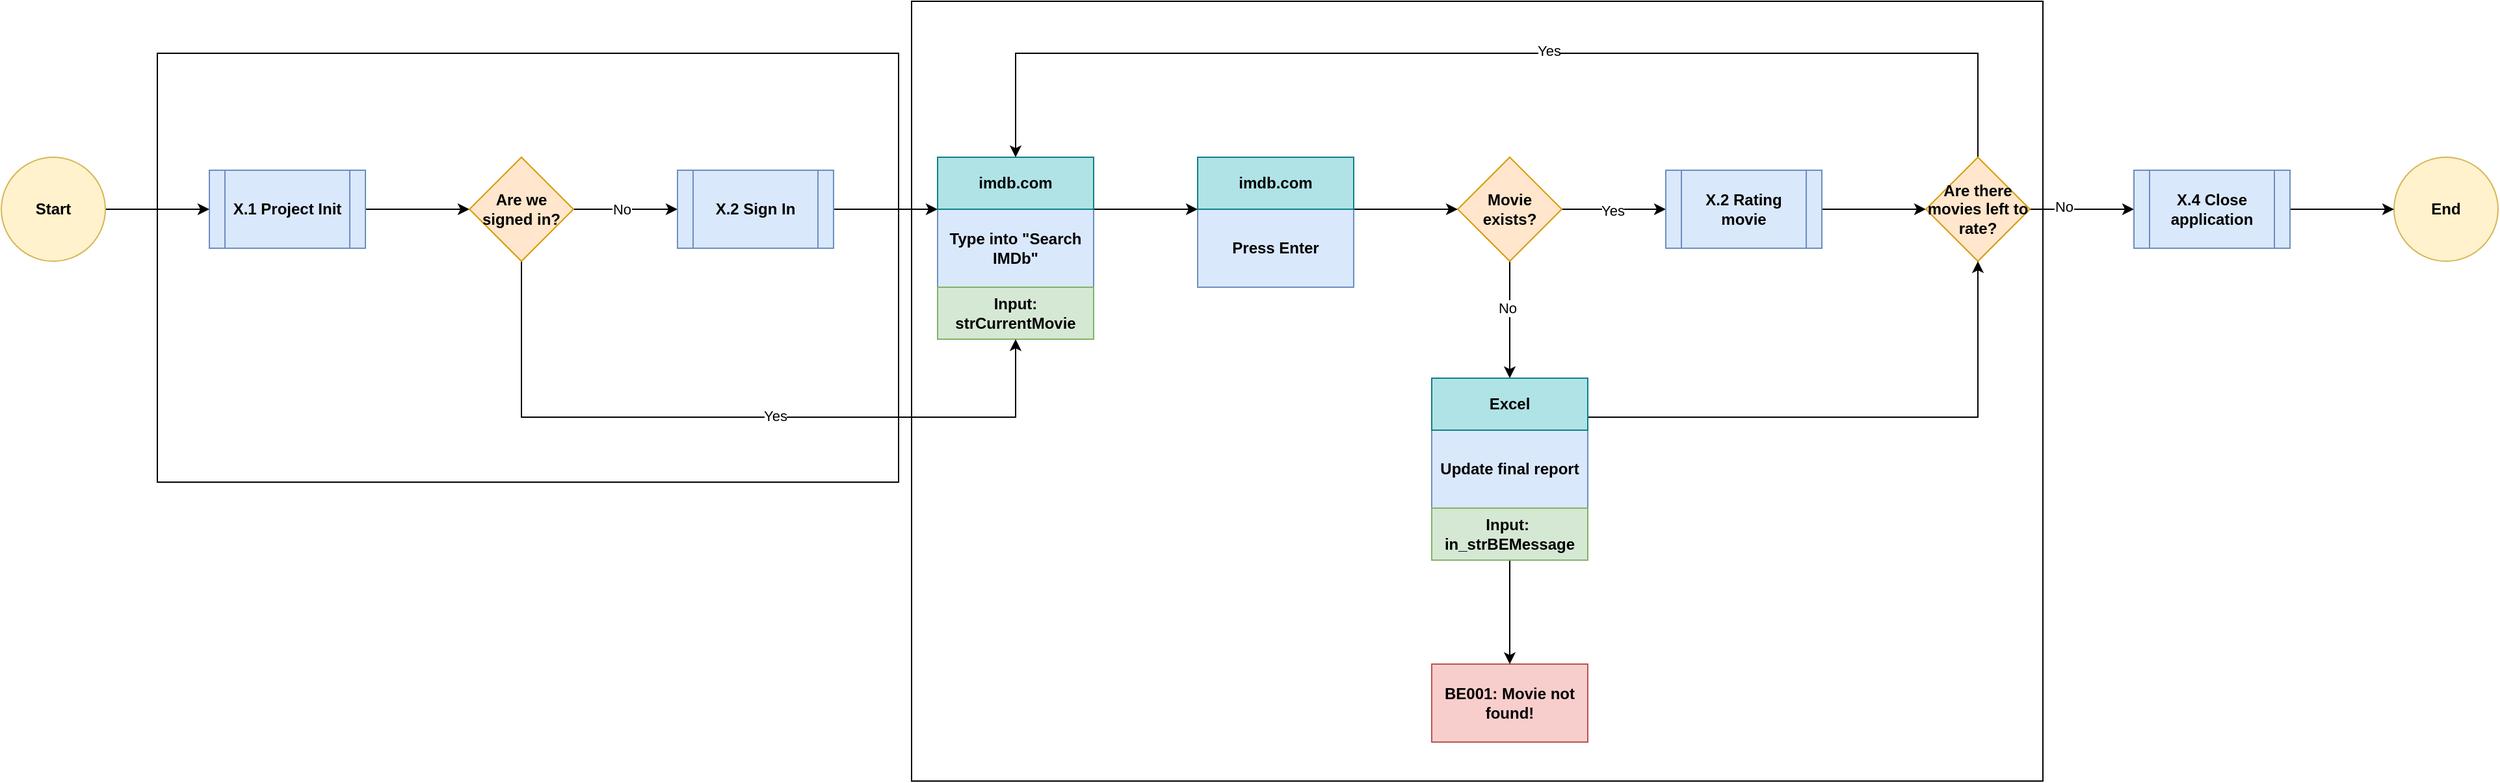 <mxfile version="24.7.5" pages="5">
  <diagram name="TO-BE Map" id="LA7Jc8SzwwhFVGoKOKrb">
    <mxGraphModel dx="1644" dy="957" grid="1" gridSize="10" guides="1" tooltips="1" connect="1" arrows="1" fold="1" page="1" pageScale="1" pageWidth="850" pageHeight="1100" math="0" shadow="0">
      <root>
        <mxCell id="0" />
        <mxCell id="1" parent="0" />
        <mxCell id="N20dZhzlj4_oTYX2xRe0-3" value="" style="rounded=0;whiteSpace=wrap;html=1;" vertex="1" parent="1">
          <mxGeometry x="820" y="120" width="870" height="600" as="geometry" />
        </mxCell>
        <mxCell id="N20dZhzlj4_oTYX2xRe0-1" value="" style="rounded=0;whiteSpace=wrap;html=1;" vertex="1" parent="1">
          <mxGeometry x="240" y="160" width="570" height="330" as="geometry" />
        </mxCell>
        <mxCell id="mpC3ermnXlybXdiojKQo-133" style="edgeStyle=orthogonalEdgeStyle;rounded=0;orthogonalLoop=1;jettySize=auto;html=1;exitX=1;exitY=0.5;exitDx=0;exitDy=0;entryX=0;entryY=0;entryDx=0;entryDy=0;" parent="1" edge="1">
          <mxGeometry relative="1" as="geometry">
            <Array as="points">
              <mxPoint x="460" y="280" />
              <mxPoint x="460" y="280" />
            </Array>
            <mxPoint x="400.0" y="280" as="sourcePoint" />
            <mxPoint x="480" y="280" as="targetPoint" />
          </mxGeometry>
        </mxCell>
        <mxCell id="mpC3ermnXlybXdiojKQo-112" style="edgeStyle=orthogonalEdgeStyle;rounded=0;orthogonalLoop=1;jettySize=auto;html=1;exitX=1;exitY=1;exitDx=0;exitDy=0;entryX=0;entryY=0;entryDx=0;entryDy=0;" parent="1" target="mpC3ermnXlybXdiojKQo-16" edge="1">
          <mxGeometry relative="1" as="geometry">
            <Array as="points">
              <mxPoint x="780" y="280" />
              <mxPoint x="780" y="280" />
            </Array>
            <mxPoint x="760" y="280" as="sourcePoint" />
          </mxGeometry>
        </mxCell>
        <mxCell id="3oQfLvdaNiI4-PdJesQW-7" style="edgeStyle=orthogonalEdgeStyle;rounded=0;orthogonalLoop=1;jettySize=auto;html=1;exitX=1;exitY=0;exitDx=0;exitDy=0;entryX=0;entryY=0;entryDx=0;entryDy=0;" parent="1" source="mpC3ermnXlybXdiojKQo-16" target="3oQfLvdaNiI4-PdJesQW-5" edge="1">
          <mxGeometry relative="1" as="geometry">
            <Array as="points">
              <mxPoint x="1000" y="280" />
              <mxPoint x="1000" y="280" />
            </Array>
          </mxGeometry>
        </mxCell>
        <mxCell id="mpC3ermnXlybXdiojKQo-16" value="Type into &quot;Search IMDb&quot;" style="rounded=0;whiteSpace=wrap;html=1;fillColor=#dae8fc;strokeColor=#6c8ebf;fontStyle=1" parent="1" vertex="1">
          <mxGeometry x="840" y="280" width="120" height="60" as="geometry" />
        </mxCell>
        <mxCell id="mpC3ermnXlybXdiojKQo-17" value="Input: strCurrentMovie" style="rounded=0;whiteSpace=wrap;html=1;fillColor=#d5e8d4;strokeColor=#82b366;fontStyle=1" parent="1" vertex="1">
          <mxGeometry x="840" y="340" width="120" height="40" as="geometry" />
        </mxCell>
        <mxCell id="mpC3ermnXlybXdiojKQo-18" value="imdb.com" style="rounded=0;whiteSpace=wrap;html=1;strokeColor=#0e8088;fontStyle=1;fillColor=#b0e3e6;" parent="1" vertex="1">
          <mxGeometry x="840" y="240" width="120" height="40" as="geometry" />
        </mxCell>
        <mxCell id="mpC3ermnXlybXdiojKQo-137" style="edgeStyle=orthogonalEdgeStyle;rounded=0;orthogonalLoop=1;jettySize=auto;html=1;exitX=0.5;exitY=1;exitDx=0;exitDy=0;entryX=0.5;entryY=0;entryDx=0;entryDy=0;" parent="1" source="mpC3ermnXlybXdiojKQo-20" target="mpC3ermnXlybXdiojKQo-136" edge="1">
          <mxGeometry relative="1" as="geometry" />
        </mxCell>
        <mxCell id="5IAeZISFARqo-vEUPv-2-1" value="No" style="edgeLabel;html=1;align=center;verticalAlign=middle;resizable=0;points=[];" parent="mpC3ermnXlybXdiojKQo-137" vertex="1" connectable="0">
          <mxGeometry x="-0.2" y="-2" relative="1" as="geometry">
            <mxPoint as="offset" />
          </mxGeometry>
        </mxCell>
        <mxCell id="3oQfLvdaNiI4-PdJesQW-3" style="edgeStyle=orthogonalEdgeStyle;rounded=0;orthogonalLoop=1;jettySize=auto;html=1;exitX=1;exitY=0.5;exitDx=0;exitDy=0;entryX=0;entryY=0;entryDx=0;entryDy=0;" parent="1" source="mpC3ermnXlybXdiojKQo-20" edge="1">
          <mxGeometry relative="1" as="geometry">
            <Array as="points">
              <mxPoint x="1380" y="280" />
              <mxPoint x="1380" y="280" />
            </Array>
            <mxPoint x="1400" y="280" as="targetPoint" />
          </mxGeometry>
        </mxCell>
        <mxCell id="3oQfLvdaNiI4-PdJesQW-4" value="Yes" style="edgeLabel;html=1;align=center;verticalAlign=middle;resizable=0;points=[];" parent="3oQfLvdaNiI4-PdJesQW-3" vertex="1" connectable="0">
          <mxGeometry x="-0.039" y="-1" relative="1" as="geometry">
            <mxPoint as="offset" />
          </mxGeometry>
        </mxCell>
        <mxCell id="mpC3ermnXlybXdiojKQo-20" value="Movie exists?" style="rhombus;whiteSpace=wrap;html=1;fillColor=#ffe6cc;strokeColor=#d79b00;fontStyle=1" parent="1" vertex="1">
          <mxGeometry x="1240" y="240" width="80" height="80" as="geometry" />
        </mxCell>
        <mxCell id="mpC3ermnXlybXdiojKQo-22" value="BE001: Movie not found!" style="rounded=0;whiteSpace=wrap;html=1;fillColor=#f8cecc;strokeColor=#b85450;fontStyle=1" parent="1" vertex="1">
          <mxGeometry x="1220" y="630" width="120" height="60" as="geometry" />
        </mxCell>
        <mxCell id="mpC3ermnXlybXdiojKQo-125" style="edgeStyle=orthogonalEdgeStyle;rounded=0;orthogonalLoop=1;jettySize=auto;html=1;exitX=1;exitY=0;exitDx=0;exitDy=0;" parent="1" target="mpC3ermnXlybXdiojKQo-116" edge="1">
          <mxGeometry relative="1" as="geometry">
            <Array as="points">
              <mxPoint x="1550" y="280" />
              <mxPoint x="1550" y="280" />
            </Array>
            <mxPoint x="1520" y="280" as="sourcePoint" />
          </mxGeometry>
        </mxCell>
        <mxCell id="mpC3ermnXlybXdiojKQo-101" value="End" style="ellipse;whiteSpace=wrap;html=1;aspect=fixed;fillColor=#fff2cc;strokeColor=#d6b656;fontStyle=1" parent="1" vertex="1">
          <mxGeometry x="1960" y="240" width="80" height="80" as="geometry" />
        </mxCell>
        <mxCell id="mpC3ermnXlybXdiojKQo-108" style="edgeStyle=orthogonalEdgeStyle;rounded=0;orthogonalLoop=1;jettySize=auto;html=1;exitX=1;exitY=0.5;exitDx=0;exitDy=0;entryX=0;entryY=1;entryDx=0;entryDy=0;" parent="1" source="mpC3ermnXlybXdiojKQo-106" edge="1">
          <mxGeometry relative="1" as="geometry">
            <Array as="points">
              <mxPoint x="610" y="280" />
              <mxPoint x="610" y="280" />
            </Array>
            <mxPoint x="640" y="280" as="targetPoint" />
          </mxGeometry>
        </mxCell>
        <mxCell id="mpC3ermnXlybXdiojKQo-109" value="No" style="edgeLabel;html=1;align=center;verticalAlign=middle;resizable=0;points=[];" parent="mpC3ermnXlybXdiojKQo-108" vertex="1" connectable="0">
          <mxGeometry x="-0.086" relative="1" as="geometry">
            <mxPoint as="offset" />
          </mxGeometry>
        </mxCell>
        <mxCell id="mpC3ermnXlybXdiojKQo-121" style="edgeStyle=orthogonalEdgeStyle;rounded=0;orthogonalLoop=1;jettySize=auto;html=1;exitX=0.5;exitY=1;exitDx=0;exitDy=0;entryX=0.5;entryY=1;entryDx=0;entryDy=0;" parent="1" source="mpC3ermnXlybXdiojKQo-106" target="mpC3ermnXlybXdiojKQo-17" edge="1">
          <mxGeometry relative="1" as="geometry">
            <Array as="points">
              <mxPoint x="520" y="440" />
              <mxPoint x="900" y="440" />
            </Array>
          </mxGeometry>
        </mxCell>
        <mxCell id="mpC3ermnXlybXdiojKQo-122" value="Yes" style="edgeLabel;html=1;align=center;verticalAlign=middle;resizable=0;points=[];" parent="mpC3ermnXlybXdiojKQo-121" vertex="1" connectable="0">
          <mxGeometry x="0.124" y="1" relative="1" as="geometry">
            <mxPoint as="offset" />
          </mxGeometry>
        </mxCell>
        <mxCell id="mpC3ermnXlybXdiojKQo-106" value="Are we signed in?" style="rhombus;whiteSpace=wrap;html=1;fillColor=#ffe6cc;strokeColor=#d79b00;fontStyle=1" parent="1" vertex="1">
          <mxGeometry x="480" y="240" width="80" height="80" as="geometry" />
        </mxCell>
        <mxCell id="mpC3ermnXlybXdiojKQo-127" style="edgeStyle=orthogonalEdgeStyle;rounded=0;orthogonalLoop=1;jettySize=auto;html=1;exitX=1;exitY=0.5;exitDx=0;exitDy=0;entryX=0;entryY=0.5;entryDx=0;entryDy=0;" parent="1" source="mpC3ermnXlybXdiojKQo-116" target="a9maay5GFfABIwkb0zAl-1" edge="1">
          <mxGeometry relative="1" as="geometry">
            <Array as="points" />
            <mxPoint x="1750" y="280" as="targetPoint" />
          </mxGeometry>
        </mxCell>
        <mxCell id="a9maay5GFfABIwkb0zAl-2" value="No" style="edgeLabel;html=1;align=center;verticalAlign=middle;resizable=0;points=[];" parent="mpC3ermnXlybXdiojKQo-127" vertex="1" connectable="0">
          <mxGeometry x="-0.364" y="2" relative="1" as="geometry">
            <mxPoint as="offset" />
          </mxGeometry>
        </mxCell>
        <mxCell id="A3AlxgGd71oDaF-ZnJkZ-3" style="edgeStyle=orthogonalEdgeStyle;rounded=0;orthogonalLoop=1;jettySize=auto;html=1;exitX=0.5;exitY=0;exitDx=0;exitDy=0;entryX=0.5;entryY=0;entryDx=0;entryDy=0;" parent="1" source="mpC3ermnXlybXdiojKQo-116" target="mpC3ermnXlybXdiojKQo-18" edge="1">
          <mxGeometry relative="1" as="geometry">
            <mxPoint x="1630" y="160" as="sourcePoint" />
            <mxPoint x="890" y="160" as="targetPoint" />
            <Array as="points">
              <mxPoint x="1640" y="160" />
              <mxPoint x="900" y="160" />
            </Array>
          </mxGeometry>
        </mxCell>
        <mxCell id="a9maay5GFfABIwkb0zAl-3" value="Yes" style="edgeLabel;html=1;align=center;verticalAlign=middle;resizable=0;points=[];" parent="A3AlxgGd71oDaF-ZnJkZ-3" vertex="1" connectable="0">
          <mxGeometry x="-0.089" y="-2" relative="1" as="geometry">
            <mxPoint as="offset" />
          </mxGeometry>
        </mxCell>
        <mxCell id="mpC3ermnXlybXdiojKQo-116" value="Are there movies left to rate?" style="rhombus;whiteSpace=wrap;html=1;fillColor=#ffe6cc;strokeColor=#d79b00;fontStyle=1" parent="1" vertex="1">
          <mxGeometry x="1600" y="240" width="80" height="80" as="geometry" />
        </mxCell>
        <mxCell id="mpC3ermnXlybXdiojKQo-134" value="Update final report" style="rounded=0;whiteSpace=wrap;html=1;fillColor=#dae8fc;strokeColor=#6c8ebf;fontStyle=1" parent="1" vertex="1">
          <mxGeometry x="1220" y="450" width="120" height="60" as="geometry" />
        </mxCell>
        <mxCell id="mpC3ermnXlybXdiojKQo-138" style="edgeStyle=orthogonalEdgeStyle;rounded=0;orthogonalLoop=1;jettySize=auto;html=1;exitX=0.5;exitY=1;exitDx=0;exitDy=0;entryX=0.5;entryY=0;entryDx=0;entryDy=0;" parent="1" source="mpC3ermnXlybXdiojKQo-135" target="mpC3ermnXlybXdiojKQo-22" edge="1">
          <mxGeometry relative="1" as="geometry" />
        </mxCell>
        <mxCell id="mpC3ermnXlybXdiojKQo-135" value="Input:&amp;nbsp;&lt;div&gt;in_strBEMessage&lt;br&gt;&lt;/div&gt;" style="rounded=0;whiteSpace=wrap;html=1;fillColor=#d5e8d4;strokeColor=#82b366;fontStyle=1" parent="1" vertex="1">
          <mxGeometry x="1220" y="510" width="120" height="40" as="geometry" />
        </mxCell>
        <mxCell id="1-rHhMgx9IvSB70hkYBL-1" style="edgeStyle=orthogonalEdgeStyle;rounded=0;orthogonalLoop=1;jettySize=auto;html=1;exitX=1;exitY=1;exitDx=0;exitDy=0;entryX=0.5;entryY=1;entryDx=0;entryDy=0;" parent="1" source="mpC3ermnXlybXdiojKQo-136" target="mpC3ermnXlybXdiojKQo-116" edge="1">
          <mxGeometry relative="1" as="geometry">
            <mxPoint x="2640" y="620" as="targetPoint" />
            <Array as="points">
              <mxPoint x="1340" y="440" />
              <mxPoint x="1640" y="440" />
            </Array>
          </mxGeometry>
        </mxCell>
        <mxCell id="mpC3ermnXlybXdiojKQo-136" value="Excel" style="rounded=0;whiteSpace=wrap;html=1;strokeColor=#0e8088;fontStyle=1;fillColor=#b0e3e6;" parent="1" vertex="1">
          <mxGeometry x="1220" y="410" width="120" height="40" as="geometry" />
        </mxCell>
        <UserObject label="X.2 Sign In" link="data:page/id,Rh4sZlj2O6-31mwHyz_P" id="EJOZ_eMKrcE262n8SSzX-1">
          <mxCell style="shape=process;whiteSpace=wrap;html=1;backgroundOutline=1;fillColor=#dae8fc;strokeColor=#6c8ebf;fontStyle=1" parent="1" vertex="1">
            <mxGeometry x="640" y="250" width="120" height="60" as="geometry" />
          </mxCell>
        </UserObject>
        <mxCell id="3oQfLvdaNiI4-PdJesQW-5" value="Press Enter" style="rounded=0;whiteSpace=wrap;html=1;fillColor=#dae8fc;strokeColor=#6c8ebf;fontStyle=1" parent="1" vertex="1">
          <mxGeometry x="1040" y="280" width="120" height="60" as="geometry" />
        </mxCell>
        <mxCell id="3oQfLvdaNiI4-PdJesQW-10" style="edgeStyle=orthogonalEdgeStyle;rounded=0;orthogonalLoop=1;jettySize=auto;html=1;exitX=1;exitY=1;exitDx=0;exitDy=0;entryX=0;entryY=0.5;entryDx=0;entryDy=0;" parent="1" source="3oQfLvdaNiI4-PdJesQW-6" target="mpC3ermnXlybXdiojKQo-20" edge="1">
          <mxGeometry relative="1" as="geometry">
            <Array as="points">
              <mxPoint x="1180" y="280" />
              <mxPoint x="1180" y="280" />
            </Array>
          </mxGeometry>
        </mxCell>
        <mxCell id="3oQfLvdaNiI4-PdJesQW-6" value="imdb.com" style="rounded=0;whiteSpace=wrap;html=1;strokeColor=#0e8088;fontStyle=1;fillColor=#b0e3e6;" parent="1" vertex="1">
          <mxGeometry x="1040" y="240" width="120" height="40" as="geometry" />
        </mxCell>
        <mxCell id="wnA0ZHT6Gp2XhY38w9CS-10" style="edgeStyle=orthogonalEdgeStyle;rounded=0;orthogonalLoop=1;jettySize=auto;html=1;exitX=1;exitY=1;exitDx=0;exitDy=0;entryX=0;entryY=0.5;entryDx=0;entryDy=0;" parent="1" target="mpC3ermnXlybXdiojKQo-101" edge="1">
          <mxGeometry relative="1" as="geometry">
            <Array as="points">
              <mxPoint x="1900" y="280" />
              <mxPoint x="1900" y="280" />
            </Array>
            <mxPoint x="1880" y="280" as="sourcePoint" />
          </mxGeometry>
        </mxCell>
        <UserObject label="X.1 Project Init" link="data:page/id,Goql-w0ipabQ1_iasXTP" id="ubTu_BoVTNyAHmIPycB4-13">
          <mxCell style="shape=process;whiteSpace=wrap;html=1;backgroundOutline=1;fillColor=#dae8fc;strokeColor=#6c8ebf;fontStyle=1" parent="1" vertex="1">
            <mxGeometry x="280" y="250" width="120" height="60" as="geometry" />
          </mxCell>
        </UserObject>
        <mxCell id="ubTu_BoVTNyAHmIPycB4-16" style="edgeStyle=orthogonalEdgeStyle;rounded=0;orthogonalLoop=1;jettySize=auto;html=1;exitX=1;exitY=0.5;exitDx=0;exitDy=0;entryX=0;entryY=0.5;entryDx=0;entryDy=0;" parent="1" source="ubTu_BoVTNyAHmIPycB4-15" target="ubTu_BoVTNyAHmIPycB4-13" edge="1">
          <mxGeometry relative="1" as="geometry" />
        </mxCell>
        <mxCell id="ubTu_BoVTNyAHmIPycB4-15" value="Start" style="ellipse;whiteSpace=wrap;html=1;aspect=fixed;fontStyle=1;fillColor=#fff2cc;strokeColor=#d6b656;" parent="1" vertex="1">
          <mxGeometry x="120" y="240" width="80" height="80" as="geometry" />
        </mxCell>
        <UserObject label="X.2 Rating movie" link="data:page/id,hwLFufZs2Y6rmHL6wCUJ" id="A3AlxgGd71oDaF-ZnJkZ-1">
          <mxCell style="shape=process;whiteSpace=wrap;html=1;backgroundOutline=1;fillColor=#dae8fc;strokeColor=#6c8ebf;fontStyle=1" parent="1" vertex="1">
            <mxGeometry x="1400" y="250" width="120" height="60" as="geometry" />
          </mxCell>
        </UserObject>
        <UserObject label="X.4 Close application" link="data:page/id,bqXxyd1deXbmfrWKEC2w" id="a9maay5GFfABIwkb0zAl-1">
          <mxCell style="shape=process;whiteSpace=wrap;html=1;backgroundOutline=1;fillColor=#dae8fc;strokeColor=#6c8ebf;fontStyle=1" parent="1" vertex="1">
            <mxGeometry x="1760" y="250" width="120" height="60" as="geometry" />
          </mxCell>
        </UserObject>
      </root>
    </mxGraphModel>
  </diagram>
  <diagram id="Rh4sZlj2O6-31mwHyz_P" name="Sign In">
    <mxGraphModel dx="2412" dy="909" grid="1" gridSize="10" guides="1" tooltips="1" connect="1" arrows="1" fold="1" page="1" pageScale="1" pageWidth="850" pageHeight="1100" math="0" shadow="0">
      <root>
        <mxCell id="0" />
        <mxCell id="1" parent="0" />
        <mxCell id="iOgPosfJkQSRe7Sc1qt9-1" value="Type into &quot;Email or mobile phone number&quot;" style="rounded=0;whiteSpace=wrap;html=1;fillColor=#dae8fc;strokeColor=#6c8ebf;fontStyle=1" parent="1" vertex="1">
          <mxGeometry x="400" y="200" width="120" height="60" as="geometry" />
        </mxCell>
        <mxCell id="iOgPosfJkQSRe7Sc1qt9-2" value="Input: in_strEmail" style="rounded=0;whiteSpace=wrap;html=1;fillColor=#d5e8d4;strokeColor=#82b366;fontStyle=1" parent="1" vertex="1">
          <mxGeometry x="400" y="260" width="120" height="40" as="geometry" />
        </mxCell>
        <mxCell id="iOgPosfJkQSRe7Sc1qt9-3" style="edgeStyle=orthogonalEdgeStyle;rounded=0;orthogonalLoop=1;jettySize=auto;html=1;exitX=1;exitY=1;exitDx=0;exitDy=0;entryX=0;entryY=0;entryDx=0;entryDy=0;" parent="1" source="iOgPosfJkQSRe7Sc1qt9-4" target="iOgPosfJkQSRe7Sc1qt9-5" edge="1">
          <mxGeometry relative="1" as="geometry">
            <Array as="points">
              <mxPoint x="540" y="200" />
              <mxPoint x="540" y="200" />
            </Array>
          </mxGeometry>
        </mxCell>
        <mxCell id="iOgPosfJkQSRe7Sc1qt9-4" value="imdb.com" style="rounded=0;whiteSpace=wrap;html=1;strokeColor=#0e8088;fontStyle=1;fillColor=#b0e3e6;" parent="1" vertex="1">
          <mxGeometry x="400" y="160" width="120" height="40" as="geometry" />
        </mxCell>
        <mxCell id="iOgPosfJkQSRe7Sc1qt9-5" value="Type into &quot;Password&quot;" style="rounded=0;whiteSpace=wrap;html=1;fillColor=#dae8fc;strokeColor=#6c8ebf;fontStyle=1" parent="1" vertex="1">
          <mxGeometry x="600" y="200" width="120" height="60" as="geometry" />
        </mxCell>
        <mxCell id="iOgPosfJkQSRe7Sc1qt9-6" value="Input: in_strPassword" style="rounded=0;whiteSpace=wrap;html=1;fillColor=#d5e8d4;strokeColor=#82b366;fontStyle=1" parent="1" vertex="1">
          <mxGeometry x="600" y="260" width="120" height="40" as="geometry" />
        </mxCell>
        <mxCell id="iOgPosfJkQSRe7Sc1qt9-7" style="edgeStyle=orthogonalEdgeStyle;rounded=0;orthogonalLoop=1;jettySize=auto;html=1;exitX=1;exitY=1;exitDx=0;exitDy=0;entryX=0;entryY=1;entryDx=0;entryDy=0;" parent="1" edge="1">
          <mxGeometry relative="1" as="geometry">
            <mxPoint x="720" y="199.33" as="sourcePoint" />
            <mxPoint x="800" y="199.33" as="targetPoint" />
          </mxGeometry>
        </mxCell>
        <mxCell id="iOgPosfJkQSRe7Sc1qt9-8" value="imdb.com" style="rounded=0;whiteSpace=wrap;html=1;strokeColor=#0e8088;fontStyle=1;fillColor=#b0e3e6;" parent="1" vertex="1">
          <mxGeometry x="600" y="160" width="120" height="40" as="geometry" />
        </mxCell>
        <mxCell id="iOgPosfJkQSRe7Sc1qt9-9" value="Click &quot;Sign in&quot;" style="rounded=0;whiteSpace=wrap;html=1;fillColor=#dae8fc;strokeColor=#6c8ebf;fontStyle=1" parent="1" vertex="1">
          <mxGeometry x="800" y="200" width="120" height="60" as="geometry" />
        </mxCell>
        <mxCell id="iOgPosfJkQSRe7Sc1qt9-10" style="edgeStyle=orthogonalEdgeStyle;rounded=0;orthogonalLoop=1;jettySize=auto;html=1;exitX=1;exitY=1;exitDx=0;exitDy=0;" parent="1" source="iOgPosfJkQSRe7Sc1qt9-11" edge="1">
          <mxGeometry relative="1" as="geometry">
            <Array as="points">
              <mxPoint x="940" y="200" />
              <mxPoint x="940" y="200" />
            </Array>
            <mxPoint x="1000" y="200" as="targetPoint" />
          </mxGeometry>
        </mxCell>
        <mxCell id="iOgPosfJkQSRe7Sc1qt9-11" value="imdb.com" style="rounded=0;whiteSpace=wrap;html=1;strokeColor=#0e8088;fontStyle=1;fillColor=#b0e3e6;" parent="1" vertex="1">
          <mxGeometry x="800" y="160" width="120" height="40" as="geometry" />
        </mxCell>
        <UserObject label="End" link="data:page/id,LA7Jc8SzwwhFVGoKOKrb" id="iOgPosfJkQSRe7Sc1qt9-12">
          <mxCell style="ellipse;whiteSpace=wrap;html=1;aspect=fixed;fillColor=#fff2cc;strokeColor=#d6b656;fontStyle=1" parent="1" vertex="1">
            <mxGeometry x="1000" y="160" width="80" height="80" as="geometry" />
          </mxCell>
        </UserObject>
        <mxCell id="nCCBoz213cElSeN8M_Yn-1" style="edgeStyle=orthogonalEdgeStyle;rounded=0;orthogonalLoop=1;jettySize=auto;html=1;exitX=1;exitY=0;exitDx=0;exitDy=0;entryX=0;entryY=0;entryDx=0;entryDy=0;" parent="1" source="nCCBoz213cElSeN8M_Yn-2" target="nCCBoz213cElSeN8M_Yn-4" edge="1">
          <mxGeometry relative="1" as="geometry">
            <Array as="points">
              <mxPoint x="170" y="200" />
              <mxPoint x="170" y="200" />
            </Array>
          </mxGeometry>
        </mxCell>
        <mxCell id="nCCBoz213cElSeN8M_Yn-2" value="Click &quot;Sign In&quot;" style="rounded=0;whiteSpace=wrap;html=1;fillColor=#dae8fc;strokeColor=#6c8ebf;fontStyle=1" parent="1" vertex="1">
          <mxGeometry y="200" width="120" height="60" as="geometry" />
        </mxCell>
        <mxCell id="nCCBoz213cElSeN8M_Yn-3" value="imdb.com" style="rounded=0;whiteSpace=wrap;html=1;strokeColor=#0e8088;fontStyle=1;fillColor=#b0e3e6;" parent="1" vertex="1">
          <mxGeometry y="160" width="120" height="40" as="geometry" />
        </mxCell>
        <mxCell id="nCCBoz213cElSeN8M_Yn-4" value="Click &quot;Sign in with IMDb&quot;" style="rounded=0;whiteSpace=wrap;html=1;fillColor=#dae8fc;strokeColor=#6c8ebf;fontStyle=1" parent="1" vertex="1">
          <mxGeometry x="200" y="200" width="120" height="60" as="geometry" />
        </mxCell>
        <mxCell id="nCCBoz213cElSeN8M_Yn-7" style="edgeStyle=orthogonalEdgeStyle;rounded=0;orthogonalLoop=1;jettySize=auto;html=1;exitX=1;exitY=1;exitDx=0;exitDy=0;entryX=0;entryY=1;entryDx=0;entryDy=0;" parent="1" source="nCCBoz213cElSeN8M_Yn-5" target="iOgPosfJkQSRe7Sc1qt9-4" edge="1">
          <mxGeometry relative="1" as="geometry">
            <Array as="points">
              <mxPoint x="360" y="200" />
              <mxPoint x="360" y="200" />
            </Array>
          </mxGeometry>
        </mxCell>
        <mxCell id="nCCBoz213cElSeN8M_Yn-5" value="imdb.com" style="rounded=0;whiteSpace=wrap;html=1;strokeColor=#0e8088;fontStyle=1;fillColor=#b0e3e6;" parent="1" vertex="1">
          <mxGeometry x="200" y="160" width="120" height="40" as="geometry" />
        </mxCell>
        <mxCell id="nCCBoz213cElSeN8M_Yn-9" style="edgeStyle=orthogonalEdgeStyle;rounded=0;orthogonalLoop=1;jettySize=auto;html=1;exitX=1;exitY=0.5;exitDx=0;exitDy=0;entryX=0;entryY=1;entryDx=0;entryDy=0;" parent="1" source="nCCBoz213cElSeN8M_Yn-8" target="nCCBoz213cElSeN8M_Yn-3" edge="1">
          <mxGeometry relative="1" as="geometry">
            <Array as="points">
              <mxPoint x="-30" y="200" />
              <mxPoint x="-30" y="200" />
            </Array>
          </mxGeometry>
        </mxCell>
        <UserObject label="Start" link="data:page/id,LA7Jc8SzwwhFVGoKOKrb" id="nCCBoz213cElSeN8M_Yn-8">
          <mxCell style="ellipse;whiteSpace=wrap;html=1;aspect=fixed;fontStyle=1;fillColor=#fff2cc;strokeColor=#d6b656;" parent="1" vertex="1">
            <mxGeometry x="-160" y="160" width="80" height="80" as="geometry" />
          </mxCell>
        </UserObject>
      </root>
    </mxGraphModel>
  </diagram>
  <diagram id="Goql-w0ipabQ1_iasXTP" name="Project Init">
    <mxGraphModel dx="1050" dy="621" grid="1" gridSize="10" guides="1" tooltips="1" connect="1" arrows="1" fold="1" page="1" pageScale="1" pageWidth="850" pageHeight="1100" math="0" shadow="0">
      <root>
        <mxCell id="0" />
        <mxCell id="1" parent="0" />
        <mxCell id="9GLBKRBvn00N21jq1Q7K-1" value="Read Input File" style="rounded=0;whiteSpace=wrap;html=1;fillColor=#dae8fc;strokeColor=#6c8ebf;fontStyle=1" vertex="1" parent="1">
          <mxGeometry x="240" y="200" width="120" height="60" as="geometry" />
        </mxCell>
        <mxCell id="9GLBKRBvn00N21jq1Q7K-2" value="Output: out_dtMovies" style="rounded=0;whiteSpace=wrap;html=1;fillColor=#e1d5e7;strokeColor=#9673a6;fontStyle=1" vertex="1" parent="1">
          <mxGeometry x="240" y="260" width="120" height="40" as="geometry" />
        </mxCell>
        <mxCell id="9GLBKRBvn00N21jq1Q7K-3" style="edgeStyle=orthogonalEdgeStyle;rounded=0;orthogonalLoop=1;jettySize=auto;html=1;exitX=1;exitY=1;exitDx=0;exitDy=0;entryX=0;entryY=0;entryDx=0;entryDy=0;" edge="1" parent="1" source="9GLBKRBvn00N21jq1Q7K-4" target="9GLBKRBvn00N21jq1Q7K-8">
          <mxGeometry relative="1" as="geometry">
            <Array as="points">
              <mxPoint x="380" y="200" />
              <mxPoint x="380" y="200" />
            </Array>
          </mxGeometry>
        </mxCell>
        <mxCell id="9GLBKRBvn00N21jq1Q7K-4" value="Excel" style="rounded=0;whiteSpace=wrap;html=1;strokeColor=#0e8088;fontStyle=1;fillColor=#b0e3e6;" vertex="1" parent="1">
          <mxGeometry x="240" y="160" width="120" height="40" as="geometry" />
        </mxCell>
        <mxCell id="9GLBKRBvn00N21jq1Q7K-5" value="Navigate to IMDb" style="rounded=0;whiteSpace=wrap;html=1;fillColor=#dae8fc;strokeColor=#6c8ebf;fontStyle=1" vertex="1" parent="1">
          <mxGeometry x="640" y="200" width="120" height="60" as="geometry" />
        </mxCell>
        <mxCell id="9GLBKRBvn00N21jq1Q7K-14" style="edgeStyle=orthogonalEdgeStyle;rounded=0;orthogonalLoop=1;jettySize=auto;html=1;exitX=1;exitY=1;exitDx=0;exitDy=0;entryX=0;entryY=0.5;entryDx=0;entryDy=0;" edge="1" parent="1" source="9GLBKRBvn00N21jq1Q7K-6" target="9GLBKRBvn00N21jq1Q7K-12">
          <mxGeometry relative="1" as="geometry">
            <Array as="points">
              <mxPoint x="790" y="200" />
              <mxPoint x="790" y="200" />
            </Array>
          </mxGeometry>
        </mxCell>
        <mxCell id="9GLBKRBvn00N21jq1Q7K-6" value="Google Chrome" style="rounded=0;whiteSpace=wrap;html=1;strokeColor=#0e8088;fontStyle=1;fillColor=#b0e3e6;" vertex="1" parent="1">
          <mxGeometry x="640" y="160" width="120" height="40" as="geometry" />
        </mxCell>
        <mxCell id="9GLBKRBvn00N21jq1Q7K-7" style="edgeStyle=orthogonalEdgeStyle;rounded=0;orthogonalLoop=1;jettySize=auto;html=1;exitX=1;exitY=0;exitDx=0;exitDy=0;entryX=0;entryY=0;entryDx=0;entryDy=0;" edge="1" parent="1">
          <mxGeometry relative="1" as="geometry">
            <mxPoint x="560" y="200" as="sourcePoint" />
            <mxPoint x="640" y="200" as="targetPoint" />
          </mxGeometry>
        </mxCell>
        <mxCell id="9GLBKRBvn00N21jq1Q7K-8" value="Create final report" style="rounded=0;whiteSpace=wrap;html=1;fillColor=#dae8fc;strokeColor=#6c8ebf;fontStyle=1" vertex="1" parent="1">
          <mxGeometry x="440" y="200" width="120" height="60" as="geometry" />
        </mxCell>
        <mxCell id="9GLBKRBvn00N21jq1Q7K-9" value="Output: out_dtMoviesReport" style="rounded=0;whiteSpace=wrap;html=1;fillColor=#e1d5e7;strokeColor=#9673a6;fontStyle=1" vertex="1" parent="1">
          <mxGeometry x="440" y="260" width="120" height="40" as="geometry" />
        </mxCell>
        <mxCell id="9GLBKRBvn00N21jq1Q7K-10" value="Excel" style="rounded=0;whiteSpace=wrap;html=1;strokeColor=#0e8088;fontStyle=1;fillColor=#b0e3e6;" vertex="1" parent="1">
          <mxGeometry x="440" y="160" width="120" height="40" as="geometry" />
        </mxCell>
        <mxCell id="9GLBKRBvn00N21jq1Q7K-13" style="edgeStyle=orthogonalEdgeStyle;rounded=0;orthogonalLoop=1;jettySize=auto;html=1;exitX=1;exitY=0.5;exitDx=0;exitDy=0;entryX=0;entryY=1;entryDx=0;entryDy=0;" edge="1" parent="1" source="9GLBKRBvn00N21jq1Q7K-11" target="9GLBKRBvn00N21jq1Q7K-4">
          <mxGeometry relative="1" as="geometry">
            <Array as="points">
              <mxPoint x="220" y="200" />
              <mxPoint x="220" y="200" />
            </Array>
          </mxGeometry>
        </mxCell>
        <UserObject label="Start" link="data:page/id,LA7Jc8SzwwhFVGoKOKrb" id="9GLBKRBvn00N21jq1Q7K-11">
          <mxCell style="ellipse;whiteSpace=wrap;html=1;aspect=fixed;fontStyle=1;fillColor=#fff2cc;strokeColor=#d6b656;" vertex="1" parent="1">
            <mxGeometry x="80" y="160" width="80" height="80" as="geometry" />
          </mxCell>
        </UserObject>
        <UserObject label="End" link="data:page/id,LA7Jc8SzwwhFVGoKOKrb" id="9GLBKRBvn00N21jq1Q7K-12">
          <mxCell style="ellipse;whiteSpace=wrap;html=1;aspect=fixed;fillColor=#fff2cc;strokeColor=#d6b656;fontStyle=1" vertex="1" parent="1">
            <mxGeometry x="840" y="160" width="80" height="80" as="geometry" />
          </mxCell>
        </UserObject>
      </root>
    </mxGraphModel>
  </diagram>
  <diagram id="hwLFufZs2Y6rmHL6wCUJ" name="Rating movies">
    <mxGraphModel dx="1400" dy="828" grid="1" gridSize="10" guides="1" tooltips="1" connect="1" arrows="1" fold="1" page="1" pageScale="1" pageWidth="850" pageHeight="1100" math="0" shadow="0">
      <root>
        <mxCell id="0" />
        <mxCell id="1" parent="0" />
        <mxCell id="_HcMb5EvOfX1e56T36Z7-1" style="edgeStyle=orthogonalEdgeStyle;rounded=0;orthogonalLoop=1;jettySize=auto;html=1;exitX=1;exitY=0.5;exitDx=0;exitDy=0;entryX=0;entryY=1;entryDx=0;entryDy=0;" edge="1" parent="1" source="_HcMb5EvOfX1e56T36Z7-5" target="_HcMb5EvOfX1e56T36Z7-9">
          <mxGeometry relative="1" as="geometry">
            <Array as="points">
              <mxPoint x="790" y="240" />
              <mxPoint x="790" y="240" />
            </Array>
          </mxGeometry>
        </mxCell>
        <mxCell id="_HcMb5EvOfX1e56T36Z7-2" value="No" style="edgeLabel;html=1;align=center;verticalAlign=middle;resizable=0;points=[];" vertex="1" connectable="0" parent="_HcMb5EvOfX1e56T36Z7-1">
          <mxGeometry x="-0.116" y="1" relative="1" as="geometry">
            <mxPoint as="offset" />
          </mxGeometry>
        </mxCell>
        <mxCell id="_HcMb5EvOfX1e56T36Z7-3" style="edgeStyle=orthogonalEdgeStyle;rounded=0;orthogonalLoop=1;jettySize=auto;html=1;exitX=0.5;exitY=1;exitDx=0;exitDy=0;entryX=0.5;entryY=0;entryDx=0;entryDy=0;" edge="1" parent="1" source="_HcMb5EvOfX1e56T36Z7-5" target="_HcMb5EvOfX1e56T36Z7-12">
          <mxGeometry relative="1" as="geometry" />
        </mxCell>
        <mxCell id="_HcMb5EvOfX1e56T36Z7-4" value="Yes" style="edgeLabel;html=1;align=center;verticalAlign=middle;resizable=0;points=[];" vertex="1" connectable="0" parent="_HcMb5EvOfX1e56T36Z7-3">
          <mxGeometry x="-0.03" y="2" relative="1" as="geometry">
            <mxPoint as="offset" />
          </mxGeometry>
        </mxCell>
        <mxCell id="_HcMb5EvOfX1e56T36Z7-5" value="Is movie rated already?" style="rhombus;whiteSpace=wrap;html=1;fillColor=#ffe6cc;strokeColor=#d79b00;fontStyle=1" vertex="1" parent="1">
          <mxGeometry x="640" y="200" width="80" height="80" as="geometry" />
        </mxCell>
        <mxCell id="_HcMb5EvOfX1e56T36Z7-6" style="edgeStyle=orthogonalEdgeStyle;rounded=0;orthogonalLoop=1;jettySize=auto;html=1;exitX=1;exitY=0;exitDx=0;exitDy=0;entryX=0;entryY=0;entryDx=0;entryDy=0;" edge="1" parent="1" source="_HcMb5EvOfX1e56T36Z7-7" target="_HcMb5EvOfX1e56T36Z7-14">
          <mxGeometry relative="1" as="geometry">
            <Array as="points">
              <mxPoint x="960" y="240" />
              <mxPoint x="960" y="240" />
            </Array>
          </mxGeometry>
        </mxCell>
        <mxCell id="_HcMb5EvOfX1e56T36Z7-7" value="Rate movie" style="rounded=0;whiteSpace=wrap;html=1;fillColor=#dae8fc;strokeColor=#6c8ebf;fontStyle=1" vertex="1" parent="1">
          <mxGeometry x="800" y="240" width="120" height="60" as="geometry" />
        </mxCell>
        <mxCell id="_HcMb5EvOfX1e56T36Z7-8" value="Input: in_intGrade" style="rounded=0;whiteSpace=wrap;html=1;fillColor=#d5e8d4;strokeColor=#82b366;fontStyle=1" vertex="1" parent="1">
          <mxGeometry x="800" y="300" width="120" height="40" as="geometry" />
        </mxCell>
        <mxCell id="_HcMb5EvOfX1e56T36Z7-9" value="imdb.com" style="rounded=0;whiteSpace=wrap;html=1;strokeColor=#0e8088;fontStyle=1;fillColor=#b0e3e6;" vertex="1" parent="1">
          <mxGeometry x="800" y="200" width="120" height="40" as="geometry" />
        </mxCell>
        <mxCell id="_HcMb5EvOfX1e56T36Z7-10" value="Click on&amp;nbsp;&lt;div&gt;&quot;Remove rating&quot;&lt;/div&gt;" style="rounded=0;whiteSpace=wrap;html=1;fillColor=#dae8fc;strokeColor=#6c8ebf;fontStyle=1" vertex="1" parent="1">
          <mxGeometry x="620" y="400" width="120" height="60" as="geometry" />
        </mxCell>
        <mxCell id="_HcMb5EvOfX1e56T36Z7-11" style="edgeStyle=orthogonalEdgeStyle;rounded=0;orthogonalLoop=1;jettySize=auto;html=1;exitX=1;exitY=1;exitDx=0;exitDy=0;entryX=0.5;entryY=1;entryDx=0;entryDy=0;" edge="1" parent="1" source="_HcMb5EvOfX1e56T36Z7-12" target="_HcMb5EvOfX1e56T36Z7-8">
          <mxGeometry relative="1" as="geometry">
            <Array as="points">
              <mxPoint x="860" y="400" />
            </Array>
          </mxGeometry>
        </mxCell>
        <mxCell id="_HcMb5EvOfX1e56T36Z7-12" value="imdb.com" style="rounded=0;whiteSpace=wrap;html=1;strokeColor=#0e8088;fontStyle=1;fillColor=#b0e3e6;" vertex="1" parent="1">
          <mxGeometry x="620" y="360" width="120" height="40" as="geometry" />
        </mxCell>
        <mxCell id="_HcMb5EvOfX1e56T36Z7-13" style="edgeStyle=orthogonalEdgeStyle;rounded=0;orthogonalLoop=1;jettySize=auto;html=1;exitX=1;exitY=0;exitDx=0;exitDy=0;entryX=0;entryY=1;entryDx=0;entryDy=0;" edge="1" parent="1" source="_HcMb5EvOfX1e56T36Z7-14">
          <mxGeometry relative="1" as="geometry">
            <Array as="points">
              <mxPoint x="1140" y="240" />
              <mxPoint x="1140" y="240" />
            </Array>
            <mxPoint x="1200" y="240" as="targetPoint" />
          </mxGeometry>
        </mxCell>
        <mxCell id="_HcMb5EvOfX1e56T36Z7-14" value="Get movie informations" style="rounded=0;whiteSpace=wrap;html=1;fillColor=#dae8fc;strokeColor=#6c8ebf;fontStyle=1" vertex="1" parent="1">
          <mxGeometry x="1000" y="240" width="120" height="60" as="geometry" />
        </mxCell>
        <mxCell id="_HcMb5EvOfX1e56T36Z7-15" value="Output: out_strDescription&lt;div&gt;out_strCategories&lt;/div&gt;&lt;div&gt;out_strDirectors&lt;/div&gt;&lt;div&gt;out_strWriters&lt;/div&gt;&lt;div&gt;out_strStars&lt;/div&gt;&lt;div&gt;&lt;br&gt;&lt;/div&gt;" style="rounded=0;whiteSpace=wrap;html=1;fillColor=#e1d5e7;strokeColor=#9673a6;fontStyle=1" vertex="1" parent="1">
          <mxGeometry x="1000" y="300" width="120" height="140" as="geometry" />
        </mxCell>
        <mxCell id="_HcMb5EvOfX1e56T36Z7-16" value="imdb.com" style="rounded=0;whiteSpace=wrap;html=1;strokeColor=#0e8088;fontStyle=1;fillColor=#b0e3e6;" vertex="1" parent="1">
          <mxGeometry x="1000" y="200" width="120" height="40" as="geometry" />
        </mxCell>
        <mxCell id="_HcMb5EvOfX1e56T36Z7-30" style="edgeStyle=orthogonalEdgeStyle;rounded=0;orthogonalLoop=1;jettySize=auto;html=1;exitX=1;exitY=0;exitDx=0;exitDy=0;entryX=0;entryY=0.5;entryDx=0;entryDy=0;" edge="1" parent="1" source="_HcMb5EvOfX1e56T36Z7-17" target="_HcMb5EvOfX1e56T36Z7-29">
          <mxGeometry relative="1" as="geometry">
            <Array as="points">
              <mxPoint x="1350" y="240" />
              <mxPoint x="1350" y="240" />
            </Array>
          </mxGeometry>
        </mxCell>
        <mxCell id="_HcMb5EvOfX1e56T36Z7-17" value="Update final report" style="rounded=0;whiteSpace=wrap;html=1;fillColor=#dae8fc;strokeColor=#6c8ebf;fontStyle=1" vertex="1" parent="1">
          <mxGeometry x="1200" y="240" width="120" height="60" as="geometry" />
        </mxCell>
        <mxCell id="_HcMb5EvOfX1e56T36Z7-18" value="Exel" style="rounded=0;whiteSpace=wrap;html=1;strokeColor=#0e8088;fontStyle=1;fillColor=#b0e3e6;" vertex="1" parent="1">
          <mxGeometry x="1200" y="200" width="120" height="40" as="geometry" />
        </mxCell>
        <mxCell id="_HcMb5EvOfX1e56T36Z7-19" value="Input:&amp;nbsp;&lt;div&gt;in_strDescription&lt;/div&gt;&lt;div&gt;in_strCategories&lt;/div&gt;&lt;div&gt;in_strDirectors&lt;/div&gt;&lt;div&gt;in_strWriters&lt;/div&gt;&lt;div&gt;in_strStars&lt;/div&gt;" style="rounded=0;whiteSpace=wrap;html=1;fillColor=#d5e8d4;strokeColor=#82b366;fontStyle=1" vertex="1" parent="1">
          <mxGeometry x="1200" y="300" width="120" height="140" as="geometry" />
        </mxCell>
        <mxCell id="_HcMb5EvOfX1e56T36Z7-20" style="edgeStyle=orthogonalEdgeStyle;rounded=0;orthogonalLoop=1;jettySize=auto;html=1;exitX=0.5;exitY=1;exitDx=0;exitDy=0;" edge="1" parent="1" source="_HcMb5EvOfX1e56T36Z7-15" target="_HcMb5EvOfX1e56T36Z7-15">
          <mxGeometry relative="1" as="geometry" />
        </mxCell>
        <mxCell id="_HcMb5EvOfX1e56T36Z7-21" value="Click on movie title" style="rounded=0;whiteSpace=wrap;html=1;fillColor=#dae8fc;strokeColor=#6c8ebf;fontStyle=1" vertex="1" parent="1">
          <mxGeometry x="240" y="240" width="120" height="60" as="geometry" />
        </mxCell>
        <mxCell id="_HcMb5EvOfX1e56T36Z7-22" style="edgeStyle=orthogonalEdgeStyle;rounded=0;orthogonalLoop=1;jettySize=auto;html=1;exitX=1;exitY=1;exitDx=0;exitDy=0;entryX=0;entryY=0;entryDx=0;entryDy=0;" edge="1" parent="1" source="_HcMb5EvOfX1e56T36Z7-23" target="_HcMb5EvOfX1e56T36Z7-25">
          <mxGeometry relative="1" as="geometry">
            <Array as="points">
              <mxPoint x="380" y="240" />
              <mxPoint x="380" y="240" />
            </Array>
          </mxGeometry>
        </mxCell>
        <mxCell id="_HcMb5EvOfX1e56T36Z7-23" value="imdb.com" style="rounded=0;whiteSpace=wrap;html=1;strokeColor=#0e8088;fontStyle=1;fillColor=#b0e3e6;" vertex="1" parent="1">
          <mxGeometry x="240" y="200" width="120" height="40" as="geometry" />
        </mxCell>
        <mxCell id="_HcMb5EvOfX1e56T36Z7-24" style="edgeStyle=orthogonalEdgeStyle;rounded=0;orthogonalLoop=1;jettySize=auto;html=1;exitX=1;exitY=0;exitDx=0;exitDy=0;entryX=0;entryY=0.5;entryDx=0;entryDy=0;" edge="1" parent="1" source="_HcMb5EvOfX1e56T36Z7-25" target="_HcMb5EvOfX1e56T36Z7-5">
          <mxGeometry relative="1" as="geometry">
            <mxPoint x="630" y="240" as="targetPoint" />
            <Array as="points">
              <mxPoint x="590" y="240" />
              <mxPoint x="590" y="240" />
            </Array>
          </mxGeometry>
        </mxCell>
        <mxCell id="_HcMb5EvOfX1e56T36Z7-25" value="Click on&amp;nbsp;&lt;div&gt;&quot;YOUR RATING&quot;&lt;/div&gt;" style="rounded=0;whiteSpace=wrap;html=1;fillColor=#dae8fc;strokeColor=#6c8ebf;fontStyle=1" vertex="1" parent="1">
          <mxGeometry x="440" y="240" width="120" height="60" as="geometry" />
        </mxCell>
        <mxCell id="_HcMb5EvOfX1e56T36Z7-26" value="imdb.com" style="rounded=0;whiteSpace=wrap;html=1;strokeColor=#0e8088;fontStyle=1;fillColor=#b0e3e6;" vertex="1" parent="1">
          <mxGeometry x="440" y="200" width="120" height="40" as="geometry" />
        </mxCell>
        <mxCell id="_HcMb5EvOfX1e56T36Z7-28" style="edgeStyle=orthogonalEdgeStyle;rounded=0;orthogonalLoop=1;jettySize=auto;html=1;exitX=1;exitY=0.5;exitDx=0;exitDy=0;entryX=0;entryY=1;entryDx=0;entryDy=0;" edge="1" parent="1" source="_HcMb5EvOfX1e56T36Z7-27" target="_HcMb5EvOfX1e56T36Z7-23">
          <mxGeometry relative="1" as="geometry">
            <Array as="points">
              <mxPoint x="220" y="240" />
              <mxPoint x="220" y="240" />
            </Array>
          </mxGeometry>
        </mxCell>
        <mxCell id="_HcMb5EvOfX1e56T36Z7-27" value="Start" style="ellipse;whiteSpace=wrap;html=1;aspect=fixed;fontStyle=1;fillColor=#fff2cc;strokeColor=#d6b656;" vertex="1" parent="1">
          <mxGeometry x="80" y="200" width="80" height="80" as="geometry" />
        </mxCell>
        <UserObject label="End" link="data:page/id,LA7Jc8SzwwhFVGoKOKrb" id="_HcMb5EvOfX1e56T36Z7-29">
          <mxCell style="ellipse;whiteSpace=wrap;html=1;aspect=fixed;fillColor=#fff2cc;strokeColor=#d6b656;fontStyle=1" vertex="1" parent="1">
            <mxGeometry x="1400" y="200" width="80" height="80" as="geometry" />
          </mxCell>
        </UserObject>
      </root>
    </mxGraphModel>
  </diagram>
  <diagram id="bqXxyd1deXbmfrWKEC2w" name="Close applications">
    <mxGraphModel dx="1050" dy="621" grid="1" gridSize="10" guides="1" tooltips="1" connect="1" arrows="1" fold="1" page="1" pageScale="1" pageWidth="850" pageHeight="1100" math="0" shadow="0">
      <root>
        <mxCell id="0" />
        <mxCell id="1" parent="0" />
        <mxCell id="Lcpx1HSD2BKduxPwbF36-1" value="Save and close final report" style="rounded=0;whiteSpace=wrap;html=1;fillColor=#dae8fc;strokeColor=#6c8ebf;fontStyle=1" vertex="1" parent="1">
          <mxGeometry x="282" y="280" width="120" height="60" as="geometry" />
        </mxCell>
        <mxCell id="Lcpx1HSD2BKduxPwbF36-2" style="edgeStyle=orthogonalEdgeStyle;rounded=0;orthogonalLoop=1;jettySize=auto;html=1;exitX=1;exitY=1;exitDx=0;exitDy=0;entryX=0;entryY=0;entryDx=0;entryDy=0;" edge="1" parent="1" source="Lcpx1HSD2BKduxPwbF36-3" target="Lcpx1HSD2BKduxPwbF36-6">
          <mxGeometry relative="1" as="geometry">
            <Array as="points">
              <mxPoint x="432" y="280" />
              <mxPoint x="432" y="280" />
            </Array>
          </mxGeometry>
        </mxCell>
        <mxCell id="Lcpx1HSD2BKduxPwbF36-3" value="Excel" style="rounded=0;whiteSpace=wrap;html=1;strokeColor=#0e8088;fontStyle=1;fillColor=#b0e3e6;" vertex="1" parent="1">
          <mxGeometry x="282" y="240" width="120" height="40" as="geometry" />
        </mxCell>
        <UserObject label="End" link="data:page/id,LA7Jc8SzwwhFVGoKOKrb" id="Lcpx1HSD2BKduxPwbF36-4">
          <mxCell style="ellipse;whiteSpace=wrap;html=1;aspect=fixed;fillColor=#fff2cc;strokeColor=#d6b656;fontStyle=1" vertex="1" parent="1">
            <mxGeometry x="682" y="240" width="80" height="80" as="geometry" />
          </mxCell>
        </UserObject>
        <mxCell id="Lcpx1HSD2BKduxPwbF36-6" value="Send Mail" style="rounded=0;whiteSpace=wrap;html=1;fillColor=#dae8fc;strokeColor=#6c8ebf;fontStyle=1" vertex="1" parent="1">
          <mxGeometry x="482" y="280" width="120" height="60" as="geometry" />
        </mxCell>
        <mxCell id="Lcpx1HSD2BKduxPwbF36-7" value="Input: in_strEmailAdress&lt;div&gt;in_strSubject&lt;/div&gt;&lt;div&gt;in_strExtraMessage&lt;/div&gt;&lt;div&gt;in_dtMoviesReport&lt;/div&gt;" style="rounded=0;whiteSpace=wrap;html=1;fillColor=#d5e8d4;strokeColor=#82b366;fontStyle=1" vertex="1" parent="1">
          <mxGeometry x="482" y="340" width="120" height="110" as="geometry" />
        </mxCell>
        <mxCell id="Lcpx1HSD2BKduxPwbF36-8" style="edgeStyle=orthogonalEdgeStyle;rounded=0;orthogonalLoop=1;jettySize=auto;html=1;exitX=1;exitY=1;exitDx=0;exitDy=0;entryX=0;entryY=0.5;entryDx=0;entryDy=0;" edge="1" parent="1" source="Lcpx1HSD2BKduxPwbF36-9" target="Lcpx1HSD2BKduxPwbF36-4">
          <mxGeometry relative="1" as="geometry">
            <Array as="points">
              <mxPoint x="622" y="280" />
              <mxPoint x="622" y="280" />
            </Array>
          </mxGeometry>
        </mxCell>
        <mxCell id="Lcpx1HSD2BKduxPwbF36-9" value="Mail" style="rounded=0;whiteSpace=wrap;html=1;strokeColor=#0e8088;fontStyle=1;fillColor=#b0e3e6;" vertex="1" parent="1">
          <mxGeometry x="482" y="240" width="120" height="40" as="geometry" />
        </mxCell>
        <mxCell id="Lcpx1HSD2BKduxPwbF36-13" style="edgeStyle=orthogonalEdgeStyle;rounded=0;orthogonalLoop=1;jettySize=auto;html=1;exitX=1;exitY=0.5;exitDx=0;exitDy=0;entryX=0;entryY=1;entryDx=0;entryDy=0;" edge="1" parent="1" source="Lcpx1HSD2BKduxPwbF36-11" target="Lcpx1HSD2BKduxPwbF36-3">
          <mxGeometry relative="1" as="geometry">
            <Array as="points">
              <mxPoint x="260" y="280" />
              <mxPoint x="260" y="280" />
            </Array>
          </mxGeometry>
        </mxCell>
        <mxCell id="Lcpx1HSD2BKduxPwbF36-11" value="Start" style="ellipse;whiteSpace=wrap;html=1;aspect=fixed;fontStyle=1;fillColor=#fff2cc;strokeColor=#d6b656;" vertex="1" parent="1">
          <mxGeometry x="120" y="240" width="80" height="80" as="geometry" />
        </mxCell>
      </root>
    </mxGraphModel>
  </diagram>
</mxfile>
